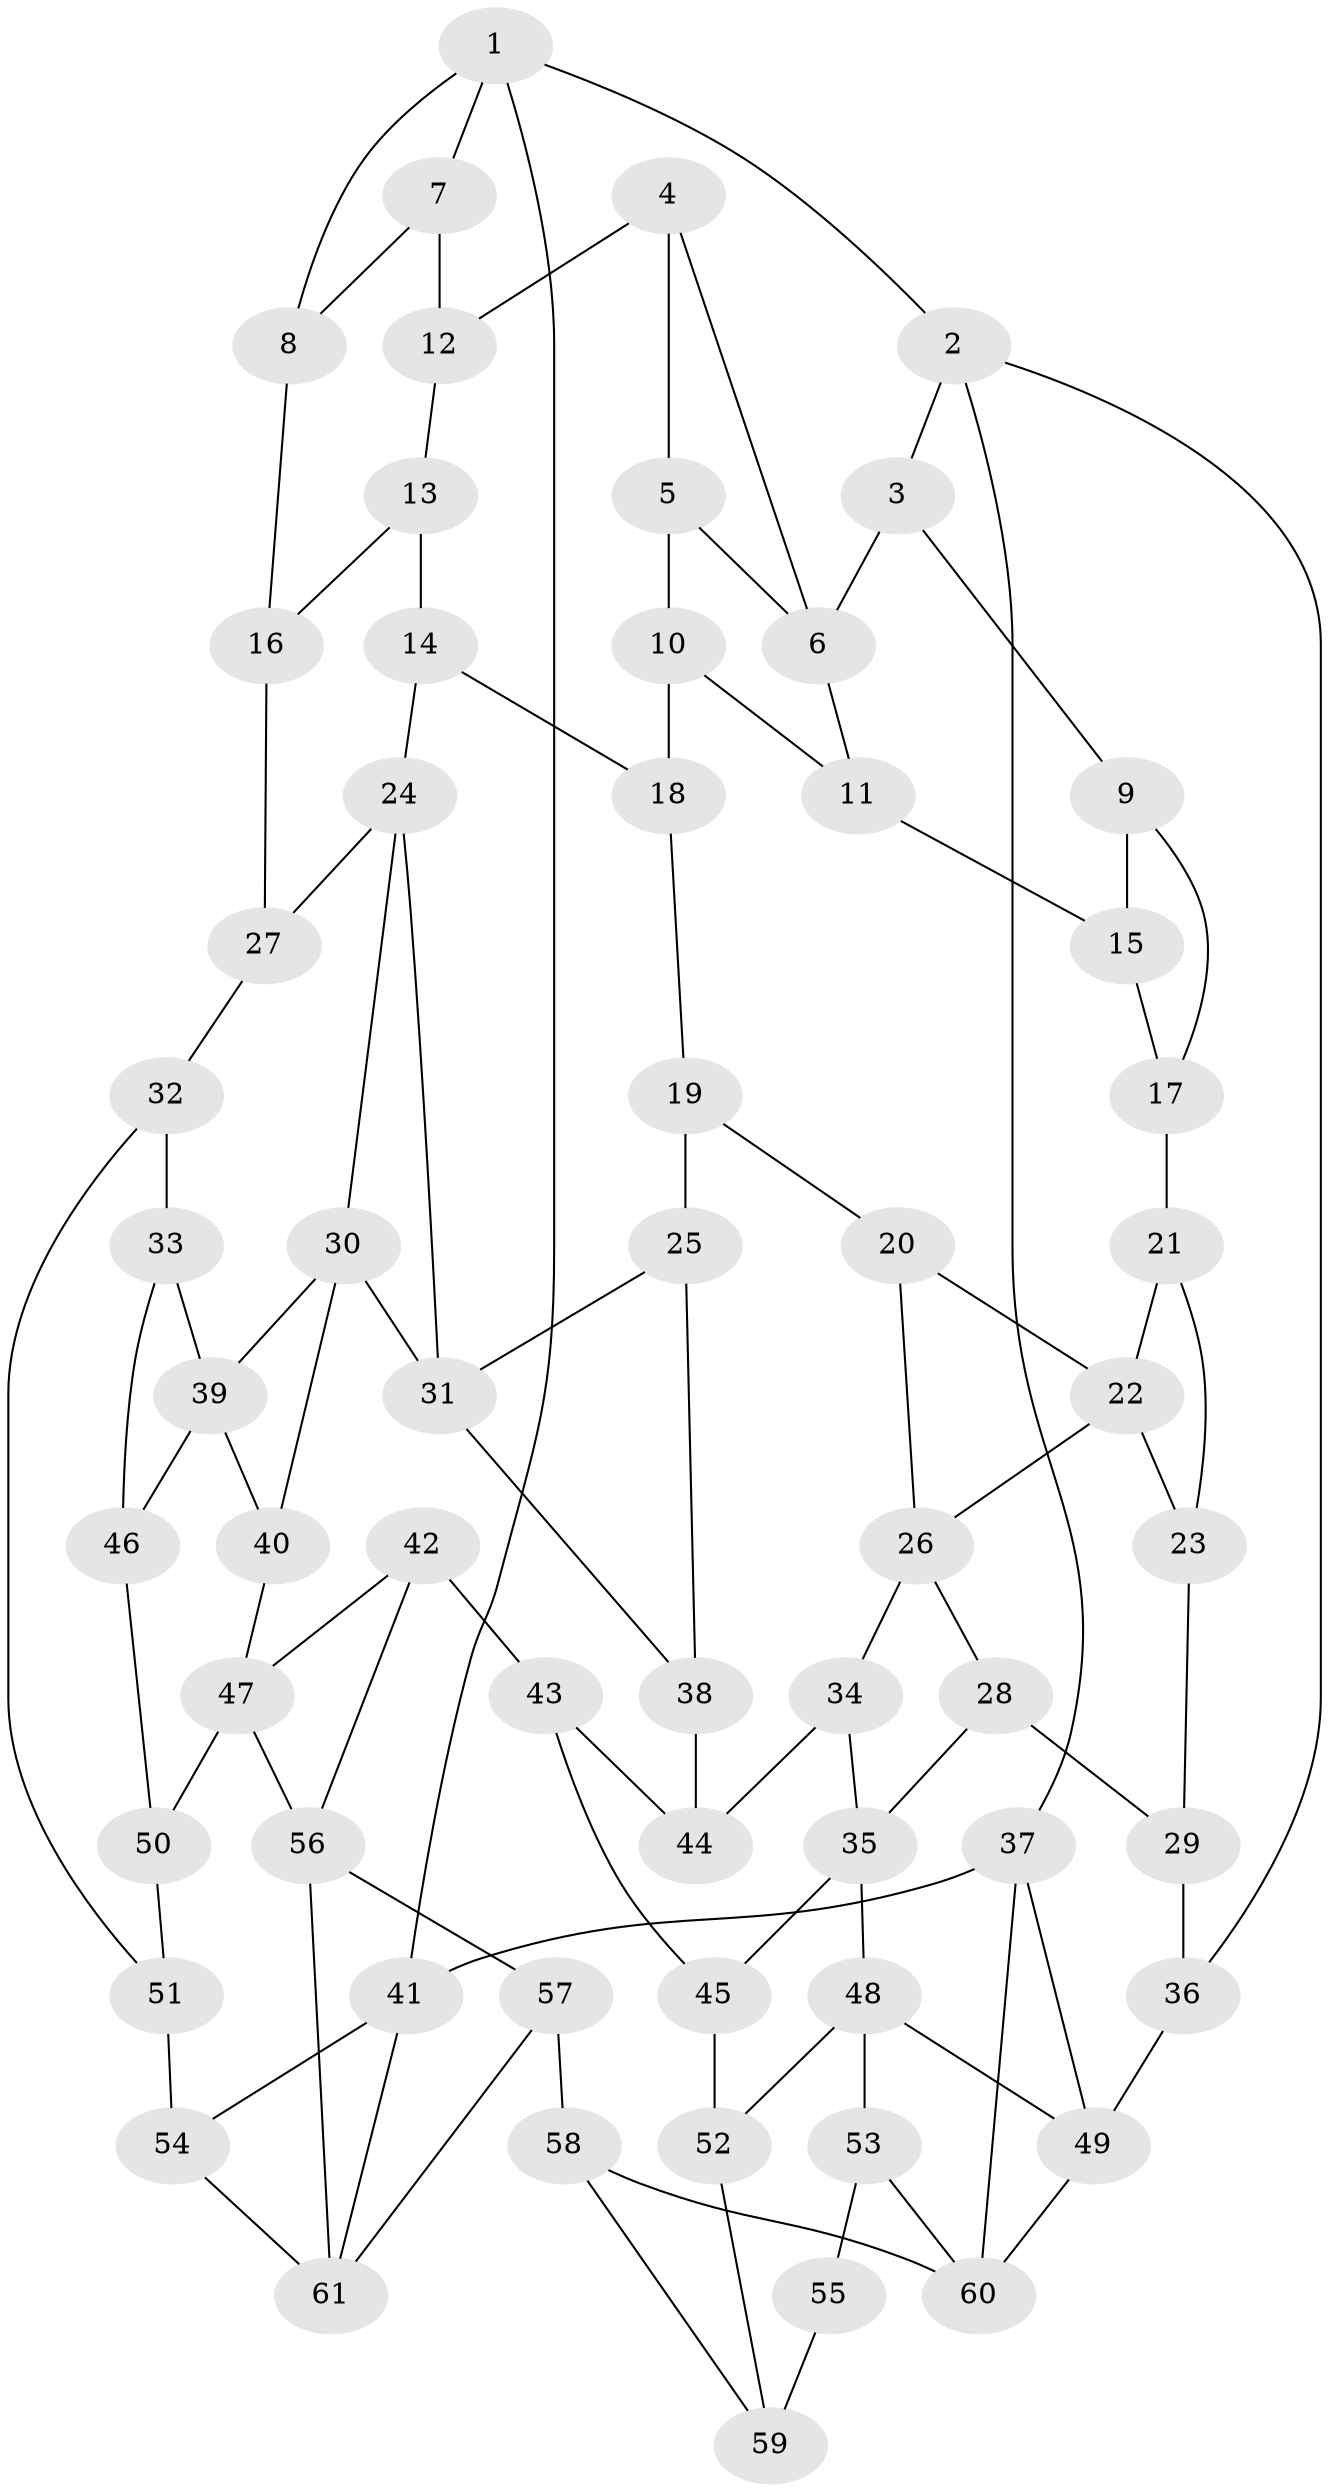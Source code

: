 // original degree distribution, {3: 0.02, 6: 0.26, 5: 0.44, 4: 0.28}
// Generated by graph-tools (version 1.1) at 2025/38/03/04/25 23:38:30]
// undirected, 61 vertices, 100 edges
graph export_dot {
  node [color=gray90,style=filled];
  1;
  2;
  3;
  4;
  5;
  6;
  7;
  8;
  9;
  10;
  11;
  12;
  13;
  14;
  15;
  16;
  17;
  18;
  19;
  20;
  21;
  22;
  23;
  24;
  25;
  26;
  27;
  28;
  29;
  30;
  31;
  32;
  33;
  34;
  35;
  36;
  37;
  38;
  39;
  40;
  41;
  42;
  43;
  44;
  45;
  46;
  47;
  48;
  49;
  50;
  51;
  52;
  53;
  54;
  55;
  56;
  57;
  58;
  59;
  60;
  61;
  1 -- 2 [weight=1.0];
  1 -- 7 [weight=1.0];
  1 -- 8 [weight=1.0];
  1 -- 41 [weight=1.0];
  2 -- 3 [weight=1.0];
  2 -- 36 [weight=1.0];
  2 -- 37 [weight=1.0];
  3 -- 6 [weight=1.0];
  3 -- 9 [weight=1.0];
  4 -- 5 [weight=1.0];
  4 -- 6 [weight=1.0];
  4 -- 12 [weight=1.0];
  5 -- 6 [weight=1.0];
  5 -- 10 [weight=1.0];
  6 -- 11 [weight=1.0];
  7 -- 8 [weight=1.0];
  7 -- 12 [weight=2.0];
  8 -- 16 [weight=1.0];
  9 -- 15 [weight=1.0];
  9 -- 17 [weight=1.0];
  10 -- 11 [weight=1.0];
  10 -- 18 [weight=2.0];
  11 -- 15 [weight=2.0];
  12 -- 13 [weight=1.0];
  13 -- 14 [weight=1.0];
  13 -- 16 [weight=1.0];
  14 -- 18 [weight=1.0];
  14 -- 24 [weight=1.0];
  15 -- 17 [weight=1.0];
  16 -- 27 [weight=2.0];
  17 -- 21 [weight=2.0];
  18 -- 19 [weight=1.0];
  19 -- 20 [weight=1.0];
  19 -- 25 [weight=1.0];
  20 -- 22 [weight=1.0];
  20 -- 26 [weight=1.0];
  21 -- 22 [weight=1.0];
  21 -- 23 [weight=1.0];
  22 -- 23 [weight=1.0];
  22 -- 26 [weight=1.0];
  23 -- 29 [weight=1.0];
  24 -- 27 [weight=1.0];
  24 -- 30 [weight=1.0];
  24 -- 31 [weight=1.0];
  25 -- 31 [weight=1.0];
  25 -- 38 [weight=1.0];
  26 -- 28 [weight=1.0];
  26 -- 34 [weight=1.0];
  27 -- 32 [weight=1.0];
  28 -- 29 [weight=1.0];
  28 -- 35 [weight=1.0];
  29 -- 36 [weight=2.0];
  30 -- 31 [weight=1.0];
  30 -- 39 [weight=1.0];
  30 -- 40 [weight=1.0];
  31 -- 38 [weight=1.0];
  32 -- 33 [weight=1.0];
  32 -- 51 [weight=1.0];
  33 -- 39 [weight=1.0];
  33 -- 46 [weight=1.0];
  34 -- 35 [weight=1.0];
  34 -- 44 [weight=1.0];
  35 -- 45 [weight=1.0];
  35 -- 48 [weight=1.0];
  36 -- 49 [weight=1.0];
  37 -- 41 [weight=1.0];
  37 -- 49 [weight=1.0];
  37 -- 60 [weight=1.0];
  38 -- 44 [weight=2.0];
  39 -- 40 [weight=1.0];
  39 -- 46 [weight=1.0];
  40 -- 47 [weight=1.0];
  41 -- 54 [weight=1.0];
  41 -- 61 [weight=1.0];
  42 -- 43 [weight=1.0];
  42 -- 47 [weight=1.0];
  42 -- 56 [weight=1.0];
  43 -- 44 [weight=1.0];
  43 -- 45 [weight=1.0];
  45 -- 52 [weight=2.0];
  46 -- 50 [weight=2.0];
  47 -- 50 [weight=1.0];
  47 -- 56 [weight=1.0];
  48 -- 49 [weight=1.0];
  48 -- 52 [weight=1.0];
  48 -- 53 [weight=1.0];
  49 -- 60 [weight=1.0];
  50 -- 51 [weight=1.0];
  51 -- 54 [weight=2.0];
  52 -- 59 [weight=1.0];
  53 -- 55 [weight=2.0];
  53 -- 60 [weight=1.0];
  54 -- 61 [weight=1.0];
  55 -- 59 [weight=2.0];
  56 -- 57 [weight=1.0];
  56 -- 61 [weight=1.0];
  57 -- 58 [weight=1.0];
  57 -- 61 [weight=1.0];
  58 -- 59 [weight=1.0];
  58 -- 60 [weight=1.0];
}
